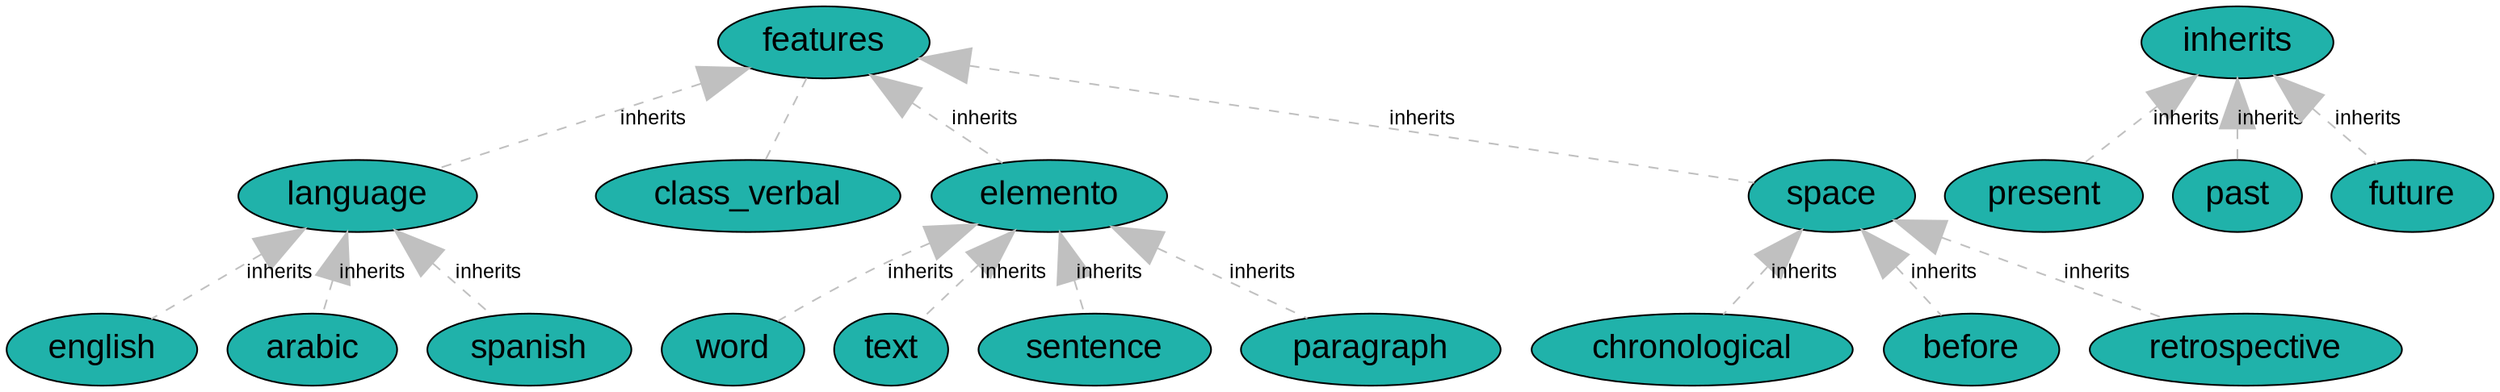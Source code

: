 graph characteristics{
	//Defecto
	node [fontname="Arial"];
	edge [fontname="Arial",fontsize=12];

	//PROPERTIES
	node[fontsize="10", fillcolor="lightgoldenrodyellow", style="filled", shape="record", ]

	

	//CLASES
	node[fontsize="20", fillcolor="lightseagreen", style="filled", shape="ellipse", ]

	
	class_word [label="word"];
	class_chronological [label="chronological"];
	class_present [label="present"];
	class_before [label="before"];
	class_language [label="language"];
	class_verbal tense [label="verbal tense"];
	class_retrospective [label="retrospective"];
	class_text [label="text"];
	class_sentence [label="sentence"];
	class_english [label="english"];
	class_past [label="past"];
	class_elemento [label="elemento"];
	class_features [label="features"];
	class_arabic [label="arabic"];
	class_spanish [label="spanish"];
	class_future [label="future"];
	class_space [label="space"];
	class_paragraph [label="paragraph"];

	//RELACIONES
	node[fontsize="15", fillcolor="paleturquoise", style="filled", shape="hexagon", ]


	//CLASE -- PROPIEDAD
	edge[len="3", style="dashed", color="grey", ]


	//RELACION -- PROPIEDAD

	// uso indirecto de definición de tipos

	// asociaciones a través de atributos marcadas de forma directa

	// herencias
	class_features -- class_language [arrowsize="3", arrowhead="normal", dir="back", label="inherits"];
	class_language -- class_spanish [arrowsize="3", arrowhead="normal", dir="back", label="inherits"];
	class_language -- class_english [arrowsize="3", arrowhead="normal", dir="back", label="inherits"];
	class_language -- class_arabic [arrowsize="3", arrowhead="normal", dir="back", label="inherits"];
	class_features -- class_verbal tense [arrowsize="3", arrowhead="normal", dir="back", label="inherits"];
	class_verbal tense -- class_present [arrowsize="3", arrowhead="normal", dir="back", label="inherits"];
	class_verbal tense -- class_future [arrowsize="3", arrowhead="normal", dir="back", label="inherits"];
	class_verbal tense -- class_past [arrowsize="3", arrowhead="normal", dir="back", label="inherits"];
	class_features -- class_space [arrowsize="3", arrowhead="normal", dir="back", label="inherits"];
	class_space -- class_chronological [arrowsize="3", arrowhead="normal", dir="back", label="inherits"];
	class_space -- class_retrospective [arrowsize="3", arrowhead="normal", dir="back", label="inherits"];
	class_space -- class_before [arrowsize="3", arrowhead="normal", dir="back", label="inherits"];
	class_features -- class_elemento [arrowsize="3", arrowhead="normal", dir="back", label="inherits"];
	class_elemento -- class_text [arrowsize="3", arrowhead="normal", dir="back", label="inherits"];
	class_elemento -- class_paragraph [arrowsize="3", arrowhead="normal", dir="back", label="inherits"];
	class_elemento -- class_sentence [arrowsize="3", arrowhead="normal", dir="back", label="inherits"];
	class_elemento -- class_word [arrowsize="3", arrowhead="normal", dir="back", label="inherits"];

	// enlaces de relaciones
	edge[len="2",penwidth="3",color="blue"]

}

